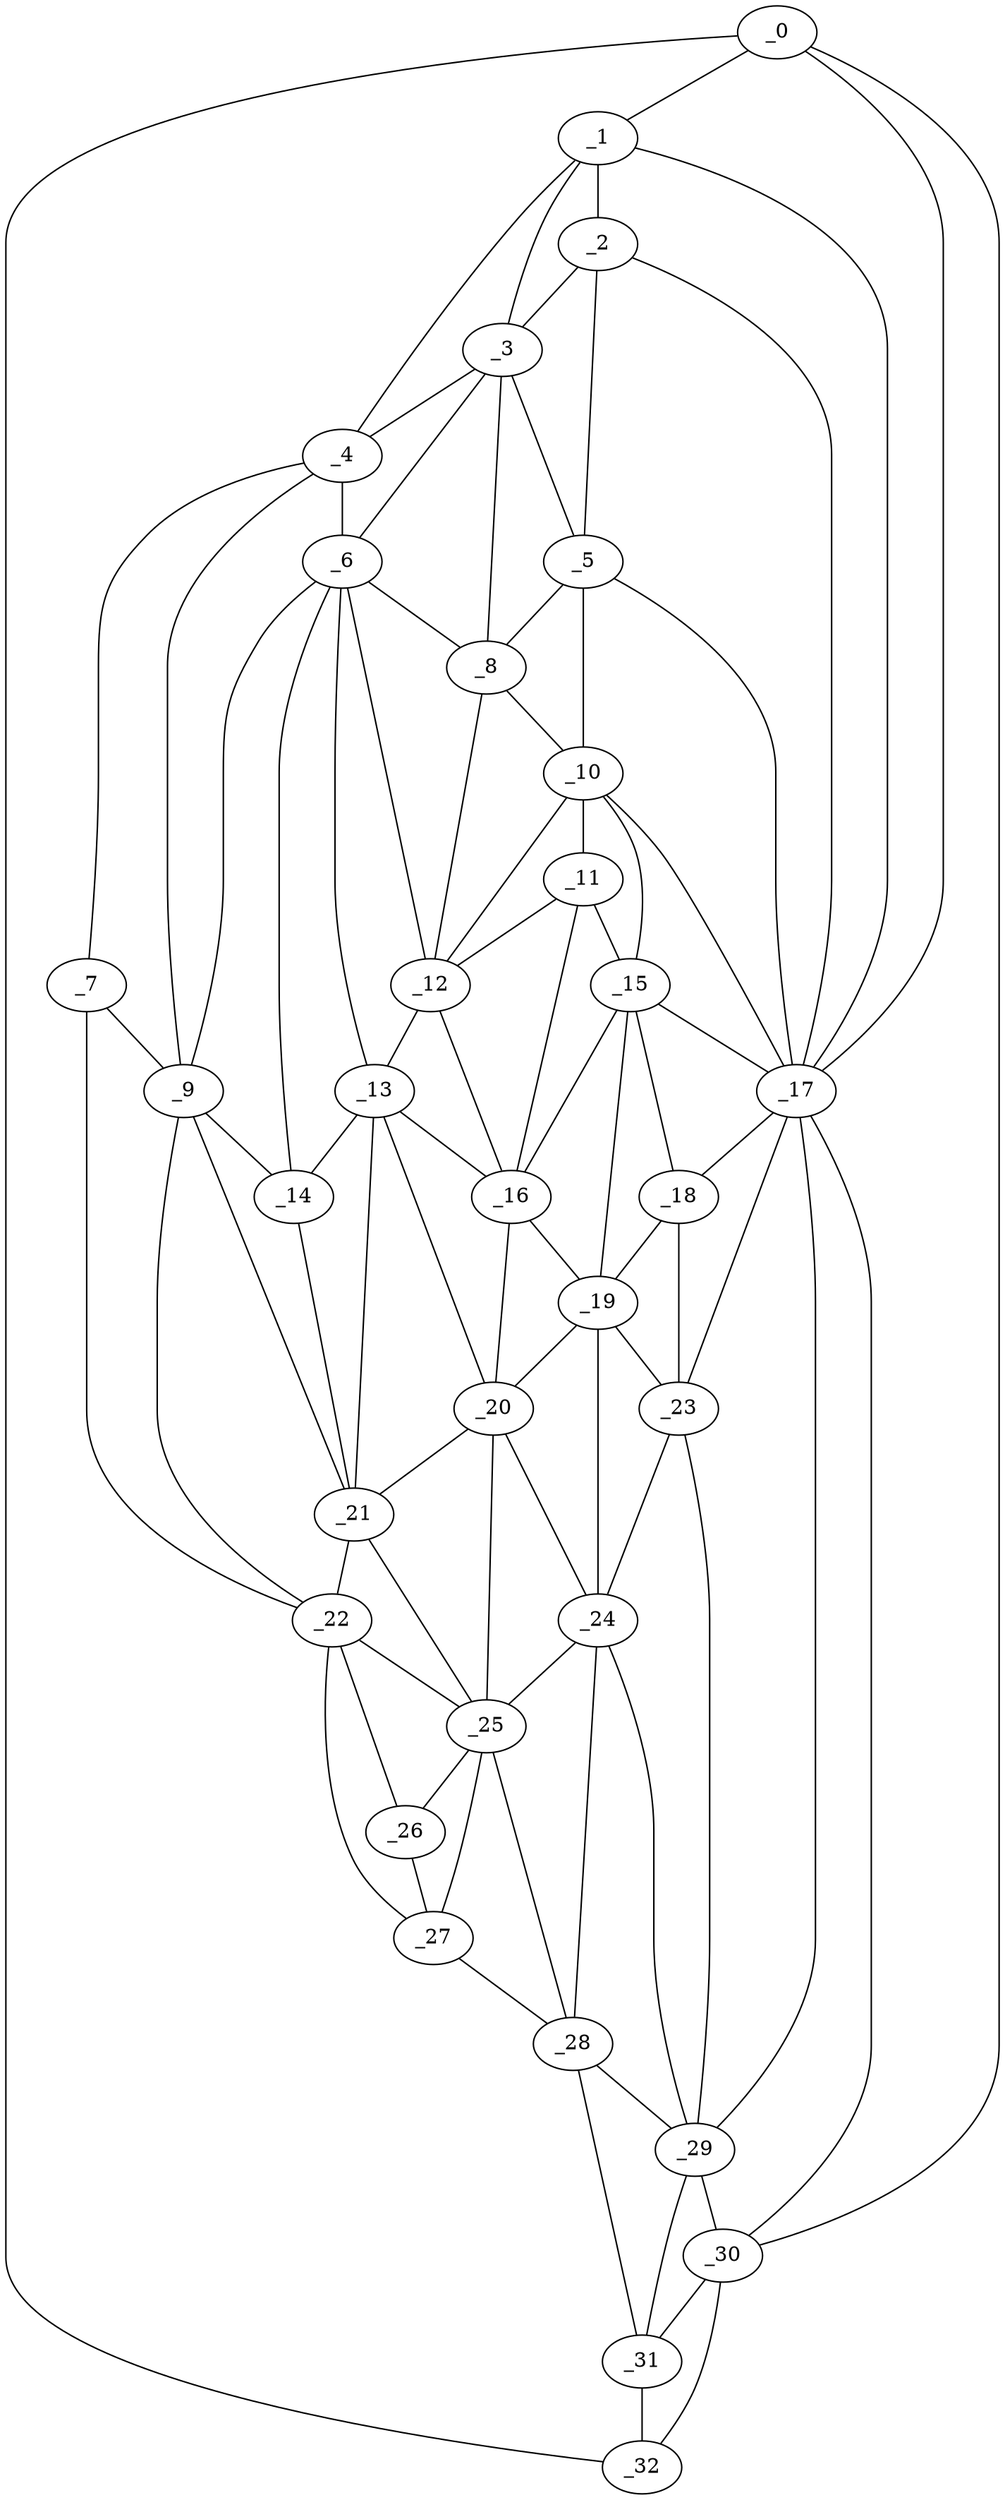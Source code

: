 graph "obj71__15.gxl" {
	_0	 [x=19,
		y=16];
	_1	 [x=24,
		y=53];
	_0 -- _1	 [valence=1];
	_17	 [x=64,
		y=57];
	_0 -- _17	 [valence=2];
	_30	 [x=109,
		y=22];
	_0 -- _30	 [valence=2];
	_32	 [x=111,
		y=14];
	_0 -- _32	 [valence=1];
	_2	 [x=36,
		y=66];
	_1 -- _2	 [valence=1];
	_3	 [x=39,
		y=79];
	_1 -- _3	 [valence=2];
	_4	 [x=40,
		y=109];
	_1 -- _4	 [valence=1];
	_1 -- _17	 [valence=2];
	_2 -- _3	 [valence=2];
	_5	 [x=41,
		y=69];
	_2 -- _5	 [valence=2];
	_2 -- _17	 [valence=1];
	_3 -- _4	 [valence=1];
	_3 -- _5	 [valence=2];
	_6	 [x=44,
		y=90];
	_3 -- _6	 [valence=2];
	_8	 [x=47,
		y=77];
	_3 -- _8	 [valence=1];
	_4 -- _6	 [valence=1];
	_7	 [x=46,
		y=110];
	_4 -- _7	 [valence=1];
	_9	 [x=49,
		y=106];
	_4 -- _9	 [valence=1];
	_5 -- _8	 [valence=1];
	_10	 [x=51,
		y=71];
	_5 -- _10	 [valence=2];
	_5 -- _17	 [valence=2];
	_6 -- _8	 [valence=2];
	_6 -- _9	 [valence=2];
	_12	 [x=56,
		y=79];
	_6 -- _12	 [valence=1];
	_13	 [x=59,
		y=91];
	_6 -- _13	 [valence=2];
	_14	 [x=60,
		y=96];
	_6 -- _14	 [valence=1];
	_7 -- _9	 [valence=2];
	_22	 [x=76,
		y=108];
	_7 -- _22	 [valence=1];
	_8 -- _10	 [valence=2];
	_8 -- _12	 [valence=1];
	_9 -- _14	 [valence=2];
	_21	 [x=72,
		y=102];
	_9 -- _21	 [valence=1];
	_9 -- _22	 [valence=2];
	_11	 [x=56,
		y=72];
	_10 -- _11	 [valence=1];
	_10 -- _12	 [valence=2];
	_15	 [x=62,
		y=69];
	_10 -- _15	 [valence=2];
	_10 -- _17	 [valence=1];
	_11 -- _12	 [valence=1];
	_11 -- _15	 [valence=2];
	_16	 [x=62,
		y=81];
	_11 -- _16	 [valence=2];
	_12 -- _13	 [valence=1];
	_12 -- _16	 [valence=2];
	_13 -- _14	 [valence=2];
	_13 -- _16	 [valence=2];
	_20	 [x=71,
		y=78];
	_13 -- _20	 [valence=2];
	_13 -- _21	 [valence=1];
	_14 -- _21	 [valence=1];
	_15 -- _16	 [valence=2];
	_15 -- _17	 [valence=1];
	_18	 [x=68,
		y=63];
	_15 -- _18	 [valence=1];
	_19	 [x=71,
		y=73];
	_15 -- _19	 [valence=2];
	_16 -- _19	 [valence=1];
	_16 -- _20	 [valence=1];
	_17 -- _18	 [valence=2];
	_23	 [x=82,
		y=60];
	_17 -- _23	 [valence=2];
	_29	 [x=108,
		y=34];
	_17 -- _29	 [valence=1];
	_17 -- _30	 [valence=2];
	_18 -- _19	 [valence=2];
	_18 -- _23	 [valence=1];
	_19 -- _20	 [valence=1];
	_19 -- _23	 [valence=2];
	_24	 [x=87,
		y=66];
	_19 -- _24	 [valence=2];
	_20 -- _21	 [valence=2];
	_20 -- _24	 [valence=2];
	_25	 [x=88,
		y=98];
	_20 -- _25	 [valence=2];
	_21 -- _22	 [valence=2];
	_21 -- _25	 [valence=1];
	_22 -- _25	 [valence=2];
	_26	 [x=88,
		y=105];
	_22 -- _26	 [valence=1];
	_27	 [x=93,
		y=106];
	_22 -- _27	 [valence=1];
	_23 -- _24	 [valence=2];
	_23 -- _29	 [valence=2];
	_24 -- _25	 [valence=2];
	_28	 [x=99,
		y=105];
	_24 -- _28	 [valence=2];
	_24 -- _29	 [valence=2];
	_25 -- _26	 [valence=2];
	_25 -- _27	 [valence=1];
	_25 -- _28	 [valence=1];
	_26 -- _27	 [valence=2];
	_27 -- _28	 [valence=1];
	_28 -- _29	 [valence=1];
	_31	 [x=110,
		y=29];
	_28 -- _31	 [valence=1];
	_29 -- _30	 [valence=2];
	_29 -- _31	 [valence=2];
	_30 -- _31	 [valence=1];
	_30 -- _32	 [valence=2];
	_31 -- _32	 [valence=1];
}
